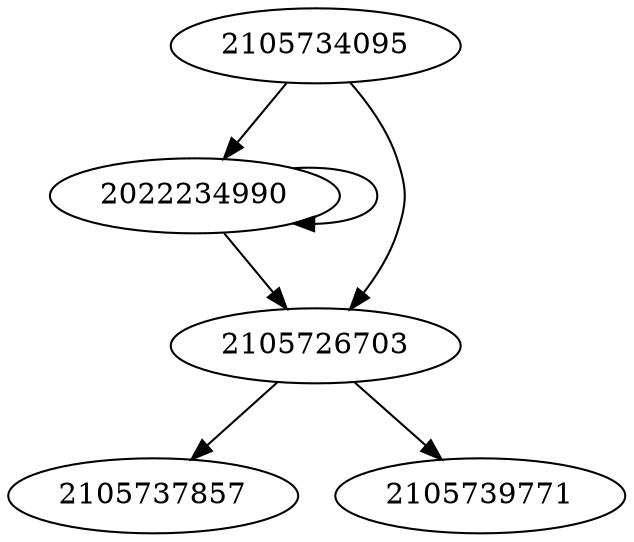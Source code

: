 digraph  {
2105737857;
2022234990;
2105726703;
2105734095;
2105739771;
2022234990 -> 2022234990;
2022234990 -> 2105726703;
2105726703 -> 2105737857;
2105726703 -> 2105739771;
2105734095 -> 2022234990;
2105734095 -> 2105726703;
}
